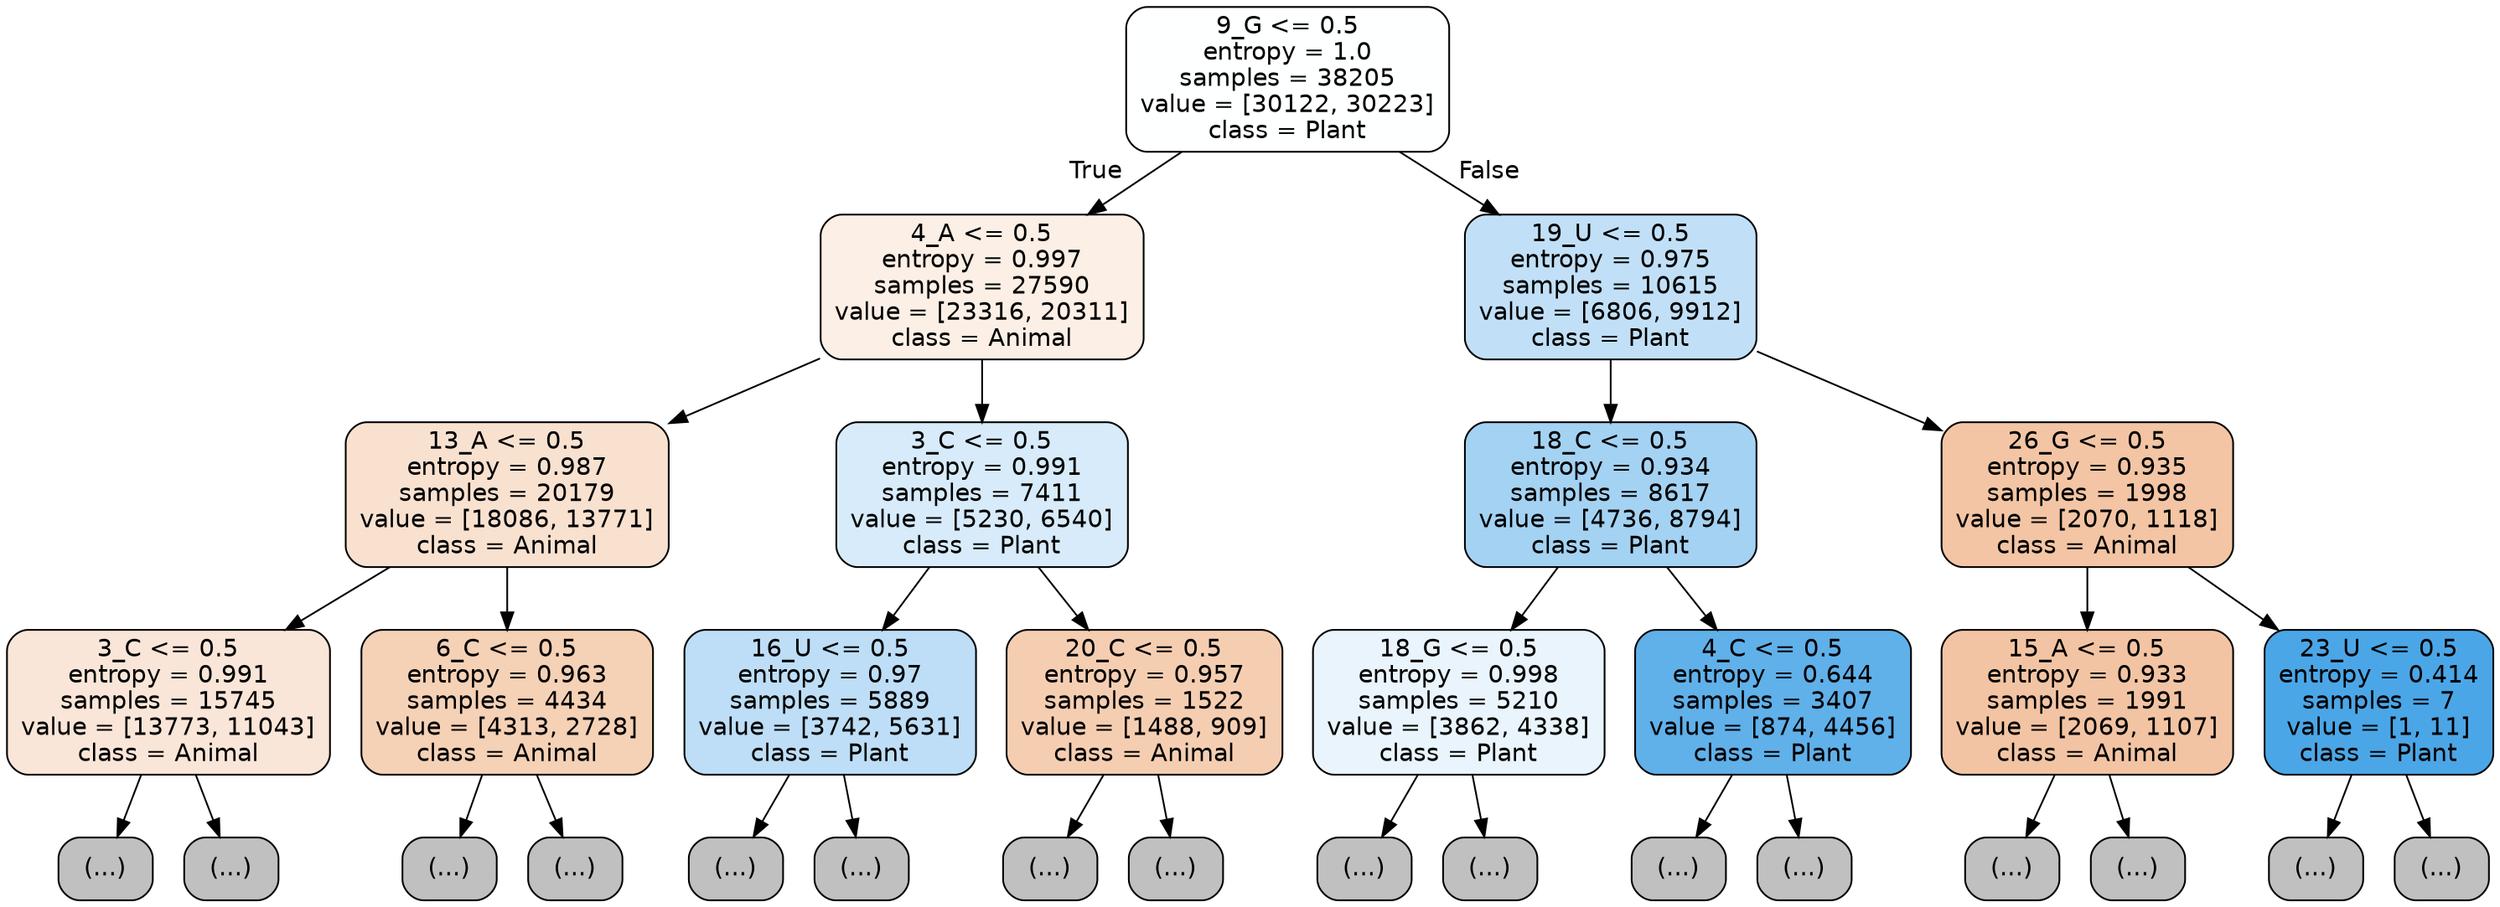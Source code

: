 digraph Tree {
node [shape=box, style="filled, rounded", color="black", fontname="helvetica"] ;
edge [fontname="helvetica"] ;
0 [label="9_G <= 0.5\nentropy = 1.0\nsamples = 38205\nvalue = [30122, 30223]\nclass = Plant", fillcolor="#feffff"] ;
1 [label="4_A <= 0.5\nentropy = 0.997\nsamples = 27590\nvalue = [23316, 20311]\nclass = Animal", fillcolor="#fcefe5"] ;
0 -> 1 [labeldistance=2.5, labelangle=45, headlabel="True"] ;
2 [label="13_A <= 0.5\nentropy = 0.987\nsamples = 20179\nvalue = [18086, 13771]\nclass = Animal", fillcolor="#f9e1d0"] ;
1 -> 2 ;
3 [label="3_C <= 0.5\nentropy = 0.991\nsamples = 15745\nvalue = [13773, 11043]\nclass = Animal", fillcolor="#fae6d8"] ;
2 -> 3 ;
4 [label="(...)", fillcolor="#C0C0C0"] ;
3 -> 4 ;
5961 [label="(...)", fillcolor="#C0C0C0"] ;
3 -> 5961 ;
7416 [label="6_C <= 0.5\nentropy = 0.963\nsamples = 4434\nvalue = [4313, 2728]\nclass = Animal", fillcolor="#f5d1b6"] ;
2 -> 7416 ;
7417 [label="(...)", fillcolor="#C0C0C0"] ;
7416 -> 7417 ;
9148 [label="(...)", fillcolor="#C0C0C0"] ;
7416 -> 9148 ;
9651 [label="3_C <= 0.5\nentropy = 0.991\nsamples = 7411\nvalue = [5230, 6540]\nclass = Plant", fillcolor="#d7ebfa"] ;
1 -> 9651 ;
9652 [label="16_U <= 0.5\nentropy = 0.97\nsamples = 5889\nvalue = [3742, 5631]\nclass = Plant", fillcolor="#bddef6"] ;
9651 -> 9652 ;
9653 [label="(...)", fillcolor="#C0C0C0"] ;
9652 -> 9653 ;
11172 [label="(...)", fillcolor="#C0C0C0"] ;
9652 -> 11172 ;
11803 [label="20_C <= 0.5\nentropy = 0.957\nsamples = 1522\nvalue = [1488, 909]\nclass = Animal", fillcolor="#f5ceb2"] ;
9651 -> 11803 ;
11804 [label="(...)", fillcolor="#C0C0C0"] ;
11803 -> 11804 ;
12375 [label="(...)", fillcolor="#C0C0C0"] ;
11803 -> 12375 ;
12508 [label="19_U <= 0.5\nentropy = 0.975\nsamples = 10615\nvalue = [6806, 9912]\nclass = Plant", fillcolor="#c1e0f7"] ;
0 -> 12508 [labeldistance=2.5, labelangle=-45, headlabel="False"] ;
12509 [label="18_C <= 0.5\nentropy = 0.934\nsamples = 8617\nvalue = [4736, 8794]\nclass = Plant", fillcolor="#a4d2f3"] ;
12508 -> 12509 ;
12510 [label="18_G <= 0.5\nentropy = 0.998\nsamples = 5210\nvalue = [3862, 4338]\nclass = Plant", fillcolor="#e9f4fc"] ;
12509 -> 12510 ;
12511 [label="(...)", fillcolor="#C0C0C0"] ;
12510 -> 12511 ;
14032 [label="(...)", fillcolor="#C0C0C0"] ;
12510 -> 14032 ;
15061 [label="4_C <= 0.5\nentropy = 0.644\nsamples = 3407\nvalue = [874, 4456]\nclass = Plant", fillcolor="#60b0ea"] ;
12509 -> 15061 ;
15062 [label="(...)", fillcolor="#C0C0C0"] ;
15061 -> 15062 ;
15581 [label="(...)", fillcolor="#C0C0C0"] ;
15061 -> 15581 ;
15746 [label="26_G <= 0.5\nentropy = 0.935\nsamples = 1998\nvalue = [2070, 1118]\nclass = Animal", fillcolor="#f3c5a4"] ;
12508 -> 15746 ;
15747 [label="15_A <= 0.5\nentropy = 0.933\nsamples = 1991\nvalue = [2069, 1107]\nclass = Animal", fillcolor="#f3c4a3"] ;
15746 -> 15747 ;
15748 [label="(...)", fillcolor="#C0C0C0"] ;
15747 -> 15748 ;
16637 [label="(...)", fillcolor="#C0C0C0"] ;
15747 -> 16637 ;
16888 [label="23_U <= 0.5\nentropy = 0.414\nsamples = 7\nvalue = [1, 11]\nclass = Plant", fillcolor="#4ba6e7"] ;
15746 -> 16888 ;
16889 [label="(...)", fillcolor="#C0C0C0"] ;
16888 -> 16889 ;
16890 [label="(...)", fillcolor="#C0C0C0"] ;
16888 -> 16890 ;
}